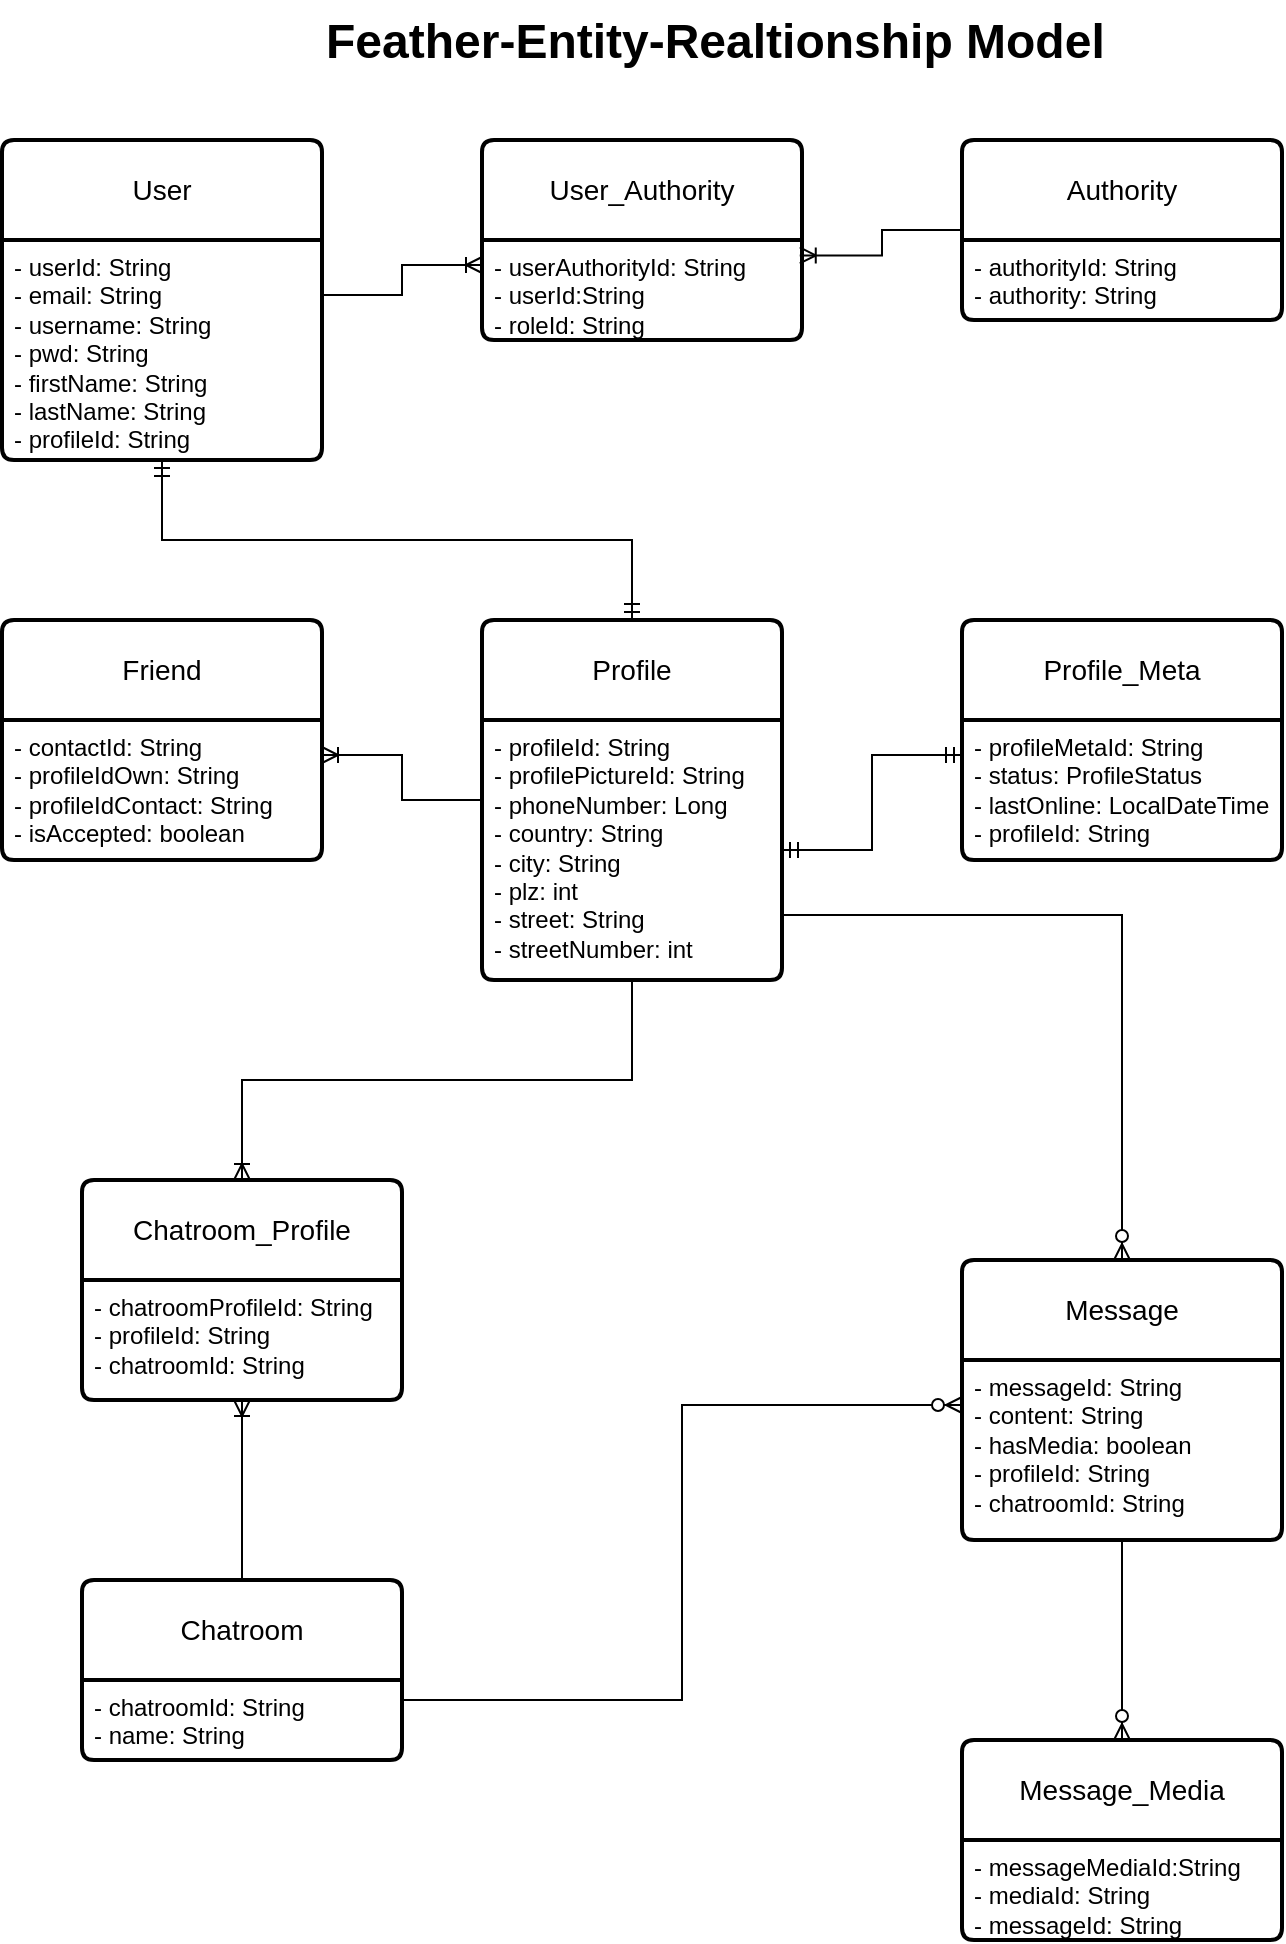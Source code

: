 <mxfile version="26.0.10">
  <diagram id="R2lEEEUBdFMjLlhIrx00" name="Page-1">
    <mxGraphModel dx="1000" dy="578" grid="1" gridSize="10" guides="1" tooltips="1" connect="1" arrows="1" fold="1" page="1" pageScale="1" pageWidth="850" pageHeight="1100" math="0" shadow="0" extFonts="Permanent Marker^https://fonts.googleapis.com/css?family=Permanent+Marker">
      <root>
        <mxCell id="0" />
        <mxCell id="1" parent="0" />
        <mxCell id="oVwXMsBCDr5CwH-8BlyU-7" value="User" style="swimlane;childLayout=stackLayout;horizontal=1;startSize=50;horizontalStack=0;rounded=1;fontSize=14;fontStyle=0;strokeWidth=2;resizeParent=0;resizeLast=1;shadow=0;dashed=0;align=center;arcSize=4;whiteSpace=wrap;html=1;" vertex="1" parent="1">
          <mxGeometry x="40" y="80" width="160" height="160" as="geometry" />
        </mxCell>
        <mxCell id="oVwXMsBCDr5CwH-8BlyU-8" value="- userId: String&lt;br&gt;- email: String&lt;div&gt;- username: String&lt;/div&gt;&lt;div&gt;- pwd: String&lt;/div&gt;&lt;div&gt;&lt;div&gt;&lt;div&gt;- firstName: String&lt;/div&gt;&lt;div&gt;- lastName: String&lt;/div&gt;&lt;/div&gt;&lt;div&gt;- profileId: String&lt;/div&gt;&lt;/div&gt;&lt;div&gt;&lt;br&gt;&lt;/div&gt;" style="align=left;strokeColor=none;fillColor=none;spacingLeft=4;fontSize=12;verticalAlign=top;resizable=0;rotatable=0;part=1;html=1;" vertex="1" parent="oVwXMsBCDr5CwH-8BlyU-7">
          <mxGeometry y="50" width="160" height="110" as="geometry" />
        </mxCell>
        <mxCell id="oVwXMsBCDr5CwH-8BlyU-9" value="User_Authority" style="swimlane;childLayout=stackLayout;horizontal=1;startSize=50;horizontalStack=0;rounded=1;fontSize=14;fontStyle=0;strokeWidth=2;resizeParent=0;resizeLast=1;shadow=0;dashed=0;align=center;arcSize=4;whiteSpace=wrap;html=1;" vertex="1" parent="1">
          <mxGeometry x="280" y="80" width="160" height="100" as="geometry" />
        </mxCell>
        <mxCell id="oVwXMsBCDr5CwH-8BlyU-10" value="&lt;div&gt;&lt;span style=&quot;background-color: transparent; color: light-dark(rgb(0, 0, 0), rgb(255, 255, 255));&quot;&gt;- userAuthorityId: String&lt;/span&gt;&lt;/div&gt;- userId:String&lt;div&gt;- roleId: String&lt;/div&gt;" style="align=left;strokeColor=none;fillColor=none;spacingLeft=4;fontSize=12;verticalAlign=top;resizable=0;rotatable=0;part=1;html=1;" vertex="1" parent="oVwXMsBCDr5CwH-8BlyU-9">
          <mxGeometry y="50" width="160" height="50" as="geometry" />
        </mxCell>
        <mxCell id="oVwXMsBCDr5CwH-8BlyU-11" value="Authority" style="swimlane;childLayout=stackLayout;horizontal=1;startSize=50;horizontalStack=0;rounded=1;fontSize=14;fontStyle=0;strokeWidth=2;resizeParent=0;resizeLast=1;shadow=0;dashed=0;align=center;arcSize=4;whiteSpace=wrap;html=1;" vertex="1" parent="1">
          <mxGeometry x="520" y="80" width="160" height="90" as="geometry" />
        </mxCell>
        <mxCell id="oVwXMsBCDr5CwH-8BlyU-12" value="&lt;div&gt;&lt;div&gt;- authorityId: String&lt;/div&gt;&lt;div&gt;- authority: String&lt;/div&gt;&lt;/div&gt;" style="align=left;strokeColor=none;fillColor=none;spacingLeft=4;fontSize=12;verticalAlign=top;resizable=0;rotatable=0;part=1;html=1;" vertex="1" parent="oVwXMsBCDr5CwH-8BlyU-11">
          <mxGeometry y="50" width="160" height="40" as="geometry" />
        </mxCell>
        <mxCell id="oVwXMsBCDr5CwH-8BlyU-17" value="" style="edgeStyle=orthogonalEdgeStyle;fontSize=12;html=1;endArrow=ERoneToMany;rounded=0;exitX=1;exitY=0.25;exitDx=0;exitDy=0;entryX=0;entryY=0.25;entryDx=0;entryDy=0;" edge="1" parent="1" source="oVwXMsBCDr5CwH-8BlyU-8" target="oVwXMsBCDr5CwH-8BlyU-10">
          <mxGeometry width="100" height="100" relative="1" as="geometry">
            <mxPoint x="180" y="190" as="sourcePoint" />
            <mxPoint x="280" y="90" as="targetPoint" />
          </mxGeometry>
        </mxCell>
        <mxCell id="oVwXMsBCDr5CwH-8BlyU-19" value="" style="edgeStyle=orthogonalEdgeStyle;fontSize=12;html=1;endArrow=ERoneToMany;rounded=0;exitX=0;exitY=0.5;exitDx=0;exitDy=0;entryX=0.993;entryY=0.154;entryDx=0;entryDy=0;entryPerimeter=0;" edge="1" parent="1" source="oVwXMsBCDr5CwH-8BlyU-11" target="oVwXMsBCDr5CwH-8BlyU-10">
          <mxGeometry width="100" height="100" relative="1" as="geometry">
            <mxPoint x="450" y="350" as="sourcePoint" />
            <mxPoint x="550" y="250" as="targetPoint" />
          </mxGeometry>
        </mxCell>
        <mxCell id="oVwXMsBCDr5CwH-8BlyU-20" value="Profile" style="swimlane;childLayout=stackLayout;horizontal=1;startSize=50;horizontalStack=0;rounded=1;fontSize=14;fontStyle=0;strokeWidth=2;resizeParent=0;resizeLast=1;shadow=0;dashed=0;align=center;arcSize=4;whiteSpace=wrap;html=1;" vertex="1" parent="1">
          <mxGeometry x="280" y="320" width="150" height="180" as="geometry" />
        </mxCell>
        <mxCell id="oVwXMsBCDr5CwH-8BlyU-21" value="&lt;div&gt;- profileId: String&lt;/div&gt;&lt;div&gt;- profilePictureId: String&lt;/div&gt;&lt;div&gt;- phoneNumber: Long&lt;/div&gt;&lt;div&gt;- country: String&lt;/div&gt;&lt;div&gt;- city: String&lt;/div&gt;&lt;div&gt;- plz: int&lt;/div&gt;&lt;div&gt;- street: String&lt;/div&gt;&lt;div&gt;- streetNumber: int&lt;/div&gt;" style="align=left;strokeColor=none;fillColor=none;spacingLeft=4;fontSize=12;verticalAlign=top;resizable=0;rotatable=0;part=1;html=1;" vertex="1" parent="oVwXMsBCDr5CwH-8BlyU-20">
          <mxGeometry y="50" width="150" height="130" as="geometry" />
        </mxCell>
        <mxCell id="oVwXMsBCDr5CwH-8BlyU-31" style="edgeStyle=orthogonalEdgeStyle;rounded=0;orthogonalLoop=1;jettySize=auto;html=1;exitX=0.5;exitY=1;exitDx=0;exitDy=0;" edge="1" parent="oVwXMsBCDr5CwH-8BlyU-20" source="oVwXMsBCDr5CwH-8BlyU-21" target="oVwXMsBCDr5CwH-8BlyU-21">
          <mxGeometry relative="1" as="geometry" />
        </mxCell>
        <mxCell id="oVwXMsBCDr5CwH-8BlyU-23" value="" style="fontSize=12;html=1;endArrow=ERmandOne;startArrow=ERmandOne;rounded=0;exitX=0.5;exitY=0;exitDx=0;exitDy=0;entryX=0.5;entryY=1;entryDx=0;entryDy=0;edgeStyle=orthogonalEdgeStyle;" edge="1" parent="1" source="oVwXMsBCDr5CwH-8BlyU-20" target="oVwXMsBCDr5CwH-8BlyU-8">
          <mxGeometry width="100" height="100" relative="1" as="geometry">
            <mxPoint x="95" y="300" as="sourcePoint" />
            <mxPoint x="95" y="170" as="targetPoint" />
          </mxGeometry>
        </mxCell>
        <mxCell id="oVwXMsBCDr5CwH-8BlyU-26" value="Profile_Meta" style="swimlane;childLayout=stackLayout;horizontal=1;startSize=50;horizontalStack=0;rounded=1;fontSize=14;fontStyle=0;strokeWidth=2;resizeParent=0;resizeLast=1;shadow=0;dashed=0;align=center;arcSize=4;whiteSpace=wrap;html=1;" vertex="1" parent="1">
          <mxGeometry x="520" y="320" width="160" height="120" as="geometry" />
        </mxCell>
        <mxCell id="oVwXMsBCDr5CwH-8BlyU-27" value="&lt;div&gt;- profileMetaId: String&lt;/div&gt;&lt;div&gt;&lt;div&gt;- status: ProfileStatus&lt;div&gt;- lastOnline: LocalDateTime&lt;/div&gt;&lt;/div&gt;&lt;/div&gt;&lt;div&gt;- profileId: String&lt;/div&gt;" style="align=left;strokeColor=none;fillColor=none;spacingLeft=4;fontSize=12;verticalAlign=top;resizable=0;rotatable=0;part=1;html=1;" vertex="1" parent="oVwXMsBCDr5CwH-8BlyU-26">
          <mxGeometry y="50" width="160" height="70" as="geometry" />
        </mxCell>
        <mxCell id="oVwXMsBCDr5CwH-8BlyU-30" value="&lt;h1 style=&quot;margin-top: 0px;&quot;&gt;Feather-Entity-Realtionship Model&lt;/h1&gt;" style="text;html=1;whiteSpace=wrap;overflow=hidden;rounded=0;" vertex="1" parent="1">
          <mxGeometry x="200" y="10" width="400" height="40" as="geometry" />
        </mxCell>
        <mxCell id="oVwXMsBCDr5CwH-8BlyU-32" value="Friend" style="swimlane;childLayout=stackLayout;horizontal=1;startSize=50;horizontalStack=0;rounded=1;fontSize=14;fontStyle=0;strokeWidth=2;resizeParent=0;resizeLast=1;shadow=0;dashed=0;align=center;arcSize=4;whiteSpace=wrap;html=1;" vertex="1" parent="1">
          <mxGeometry x="40" y="320" width="160" height="120" as="geometry" />
        </mxCell>
        <mxCell id="oVwXMsBCDr5CwH-8BlyU-33" value="&lt;div&gt;- contactId: String&lt;/div&gt;&lt;div&gt;- profileIdOwn: String&lt;/div&gt;&lt;div&gt;- profileIdContact: String&lt;/div&gt;&lt;div&gt;- isAccepted: boolean&lt;/div&gt;" style="align=left;strokeColor=none;fillColor=none;spacingLeft=4;fontSize=12;verticalAlign=top;resizable=0;rotatable=0;part=1;html=1;" vertex="1" parent="oVwXMsBCDr5CwH-8BlyU-32">
          <mxGeometry y="50" width="160" height="70" as="geometry" />
        </mxCell>
        <mxCell id="oVwXMsBCDr5CwH-8BlyU-34" value="" style="edgeStyle=orthogonalEdgeStyle;fontSize=12;html=1;endArrow=ERmandOne;startArrow=ERmandOne;rounded=0;entryX=0;entryY=0.25;entryDx=0;entryDy=0;" edge="1" parent="1" source="oVwXMsBCDr5CwH-8BlyU-21" target="oVwXMsBCDr5CwH-8BlyU-27">
          <mxGeometry width="100" height="100" relative="1" as="geometry">
            <mxPoint x="450" y="540" as="sourcePoint" />
            <mxPoint x="550" y="440" as="targetPoint" />
          </mxGeometry>
        </mxCell>
        <mxCell id="oVwXMsBCDr5CwH-8BlyU-37" value="" style="fontSize=12;html=1;endArrow=ERoneToMany;rounded=0;entryX=1;entryY=0.25;entryDx=0;entryDy=0;edgeStyle=orthogonalEdgeStyle;exitX=0;exitY=0.5;exitDx=0;exitDy=0;" edge="1" parent="1" source="oVwXMsBCDr5CwH-8BlyU-20" target="oVwXMsBCDr5CwH-8BlyU-33">
          <mxGeometry width="100" height="100" relative="1" as="geometry">
            <mxPoint x="280" y="388" as="sourcePoint" />
            <mxPoint x="340" y="470" as="targetPoint" />
          </mxGeometry>
        </mxCell>
        <mxCell id="oVwXMsBCDr5CwH-8BlyU-39" value="Chatroom" style="swimlane;childLayout=stackLayout;horizontal=1;startSize=50;horizontalStack=0;rounded=1;fontSize=14;fontStyle=0;strokeWidth=2;resizeParent=0;resizeLast=1;shadow=0;dashed=0;align=center;arcSize=4;whiteSpace=wrap;html=1;" vertex="1" parent="1">
          <mxGeometry x="80" y="800" width="160" height="90" as="geometry" />
        </mxCell>
        <mxCell id="oVwXMsBCDr5CwH-8BlyU-40" value="- chatroomId: String&lt;div&gt;- name: String&lt;/div&gt;" style="align=left;strokeColor=none;fillColor=none;spacingLeft=4;fontSize=12;verticalAlign=top;resizable=0;rotatable=0;part=1;html=1;" vertex="1" parent="oVwXMsBCDr5CwH-8BlyU-39">
          <mxGeometry y="50" width="160" height="40" as="geometry" />
        </mxCell>
        <mxCell id="oVwXMsBCDr5CwH-8BlyU-41" value="Message" style="swimlane;childLayout=stackLayout;horizontal=1;startSize=50;horizontalStack=0;rounded=1;fontSize=14;fontStyle=0;strokeWidth=2;resizeParent=0;resizeLast=1;shadow=0;dashed=0;align=center;arcSize=4;whiteSpace=wrap;html=1;" vertex="1" parent="1">
          <mxGeometry x="520" y="640" width="160" height="140" as="geometry" />
        </mxCell>
        <mxCell id="oVwXMsBCDr5CwH-8BlyU-42" value="&lt;span style=&quot;background-color: transparent; color: light-dark(rgb(0, 0, 0), rgb(255, 255, 255));&quot;&gt;- messageId: String&lt;/span&gt;&lt;div&gt;- content: String&lt;/div&gt;&lt;div&gt;- hasMedia: boolean&lt;/div&gt;&lt;div&gt;- profileId: String&lt;/div&gt;&lt;div&gt;- chatroomId: String&lt;/div&gt;" style="align=left;strokeColor=none;fillColor=none;spacingLeft=4;fontSize=12;verticalAlign=top;resizable=0;rotatable=0;part=1;html=1;" vertex="1" parent="oVwXMsBCDr5CwH-8BlyU-41">
          <mxGeometry y="50" width="160" height="90" as="geometry" />
        </mxCell>
        <mxCell id="oVwXMsBCDr5CwH-8BlyU-45" value="" style="edgeStyle=orthogonalEdgeStyle;fontSize=12;html=1;endArrow=ERzeroToMany;endFill=1;rounded=0;exitX=1;exitY=0.75;exitDx=0;exitDy=0;entryX=0.5;entryY=0;entryDx=0;entryDy=0;" edge="1" parent="1" source="oVwXMsBCDr5CwH-8BlyU-21" target="oVwXMsBCDr5CwH-8BlyU-41">
          <mxGeometry width="100" height="100" relative="1" as="geometry">
            <mxPoint x="430" y="660" as="sourcePoint" />
            <mxPoint x="530" y="560" as="targetPoint" />
          </mxGeometry>
        </mxCell>
        <mxCell id="oVwXMsBCDr5CwH-8BlyU-46" value="Message_Media" style="swimlane;childLayout=stackLayout;horizontal=1;startSize=50;horizontalStack=0;rounded=1;fontSize=14;fontStyle=0;strokeWidth=2;resizeParent=0;resizeLast=1;shadow=0;dashed=0;align=center;arcSize=4;whiteSpace=wrap;html=1;" vertex="1" parent="1">
          <mxGeometry x="520" y="880" width="160" height="100" as="geometry" />
        </mxCell>
        <mxCell id="oVwXMsBCDr5CwH-8BlyU-47" value="&lt;div&gt;- messageMediaId:String&lt;/div&gt;&lt;div&gt;- mediaId: String&lt;/div&gt;&lt;div&gt;- messageId: String&lt;/div&gt;" style="align=left;strokeColor=none;fillColor=none;spacingLeft=4;fontSize=12;verticalAlign=top;resizable=0;rotatable=0;part=1;html=1;" vertex="1" parent="oVwXMsBCDr5CwH-8BlyU-46">
          <mxGeometry y="50" width="160" height="50" as="geometry" />
        </mxCell>
        <mxCell id="oVwXMsBCDr5CwH-8BlyU-50" value="" style="fontSize=12;html=1;endArrow=ERzeroToMany;endFill=1;rounded=0;entryX=0.5;entryY=0;entryDx=0;entryDy=0;exitX=0.5;exitY=1;exitDx=0;exitDy=0;" edge="1" parent="1" source="oVwXMsBCDr5CwH-8BlyU-42" target="oVwXMsBCDr5CwH-8BlyU-46">
          <mxGeometry width="100" height="100" relative="1" as="geometry">
            <mxPoint x="390" y="880" as="sourcePoint" />
            <mxPoint x="490" y="780" as="targetPoint" />
          </mxGeometry>
        </mxCell>
        <mxCell id="oVwXMsBCDr5CwH-8BlyU-52" value="" style="edgeStyle=orthogonalEdgeStyle;fontSize=12;html=1;endArrow=ERzeroToMany;endFill=1;rounded=0;exitX=1;exitY=0.25;exitDx=0;exitDy=0;entryX=0;entryY=0.25;entryDx=0;entryDy=0;" edge="1" parent="1" source="oVwXMsBCDr5CwH-8BlyU-40" target="oVwXMsBCDr5CwH-8BlyU-42">
          <mxGeometry width="100" height="100" relative="1" as="geometry">
            <mxPoint x="290" y="780" as="sourcePoint" />
            <mxPoint x="390" y="680" as="targetPoint" />
          </mxGeometry>
        </mxCell>
        <mxCell id="oVwXMsBCDr5CwH-8BlyU-53" value="Chatroom_Profile" style="swimlane;childLayout=stackLayout;horizontal=1;startSize=50;horizontalStack=0;rounded=1;fontSize=14;fontStyle=0;strokeWidth=2;resizeParent=0;resizeLast=1;shadow=0;dashed=0;align=center;arcSize=4;whiteSpace=wrap;html=1;" vertex="1" parent="1">
          <mxGeometry x="80" y="600" width="160" height="110" as="geometry" />
        </mxCell>
        <mxCell id="oVwXMsBCDr5CwH-8BlyU-54" value="- chatroomProfileId: String&lt;div&gt;- profileId: String&lt;/div&gt;&lt;div&gt;- chatroomId: String&lt;/div&gt;" style="align=left;strokeColor=none;fillColor=none;spacingLeft=4;fontSize=12;verticalAlign=top;resizable=0;rotatable=0;part=1;html=1;" vertex="1" parent="oVwXMsBCDr5CwH-8BlyU-53">
          <mxGeometry y="50" width="160" height="60" as="geometry" />
        </mxCell>
        <mxCell id="oVwXMsBCDr5CwH-8BlyU-55" value="" style="edgeStyle=orthogonalEdgeStyle;fontSize=12;html=1;endArrow=ERoneToMany;rounded=0;exitX=0.5;exitY=0;exitDx=0;exitDy=0;entryX=0.5;entryY=1;entryDx=0;entryDy=0;" edge="1" parent="1" source="oVwXMsBCDr5CwH-8BlyU-39" target="oVwXMsBCDr5CwH-8BlyU-54">
          <mxGeometry width="100" height="100" relative="1" as="geometry">
            <mxPoint x="210" y="770" as="sourcePoint" />
            <mxPoint x="310" y="670" as="targetPoint" />
          </mxGeometry>
        </mxCell>
        <mxCell id="oVwXMsBCDr5CwH-8BlyU-56" value="" style="edgeStyle=orthogonalEdgeStyle;fontSize=12;html=1;endArrow=ERoneToMany;rounded=0;exitX=0.5;exitY=1;exitDx=0;exitDy=0;" edge="1" parent="1" source="oVwXMsBCDr5CwH-8BlyU-21" target="oVwXMsBCDr5CwH-8BlyU-53">
          <mxGeometry width="100" height="100" relative="1" as="geometry">
            <mxPoint x="300" y="530" as="sourcePoint" />
            <mxPoint x="180" y="675" as="targetPoint" />
          </mxGeometry>
        </mxCell>
      </root>
    </mxGraphModel>
  </diagram>
</mxfile>
